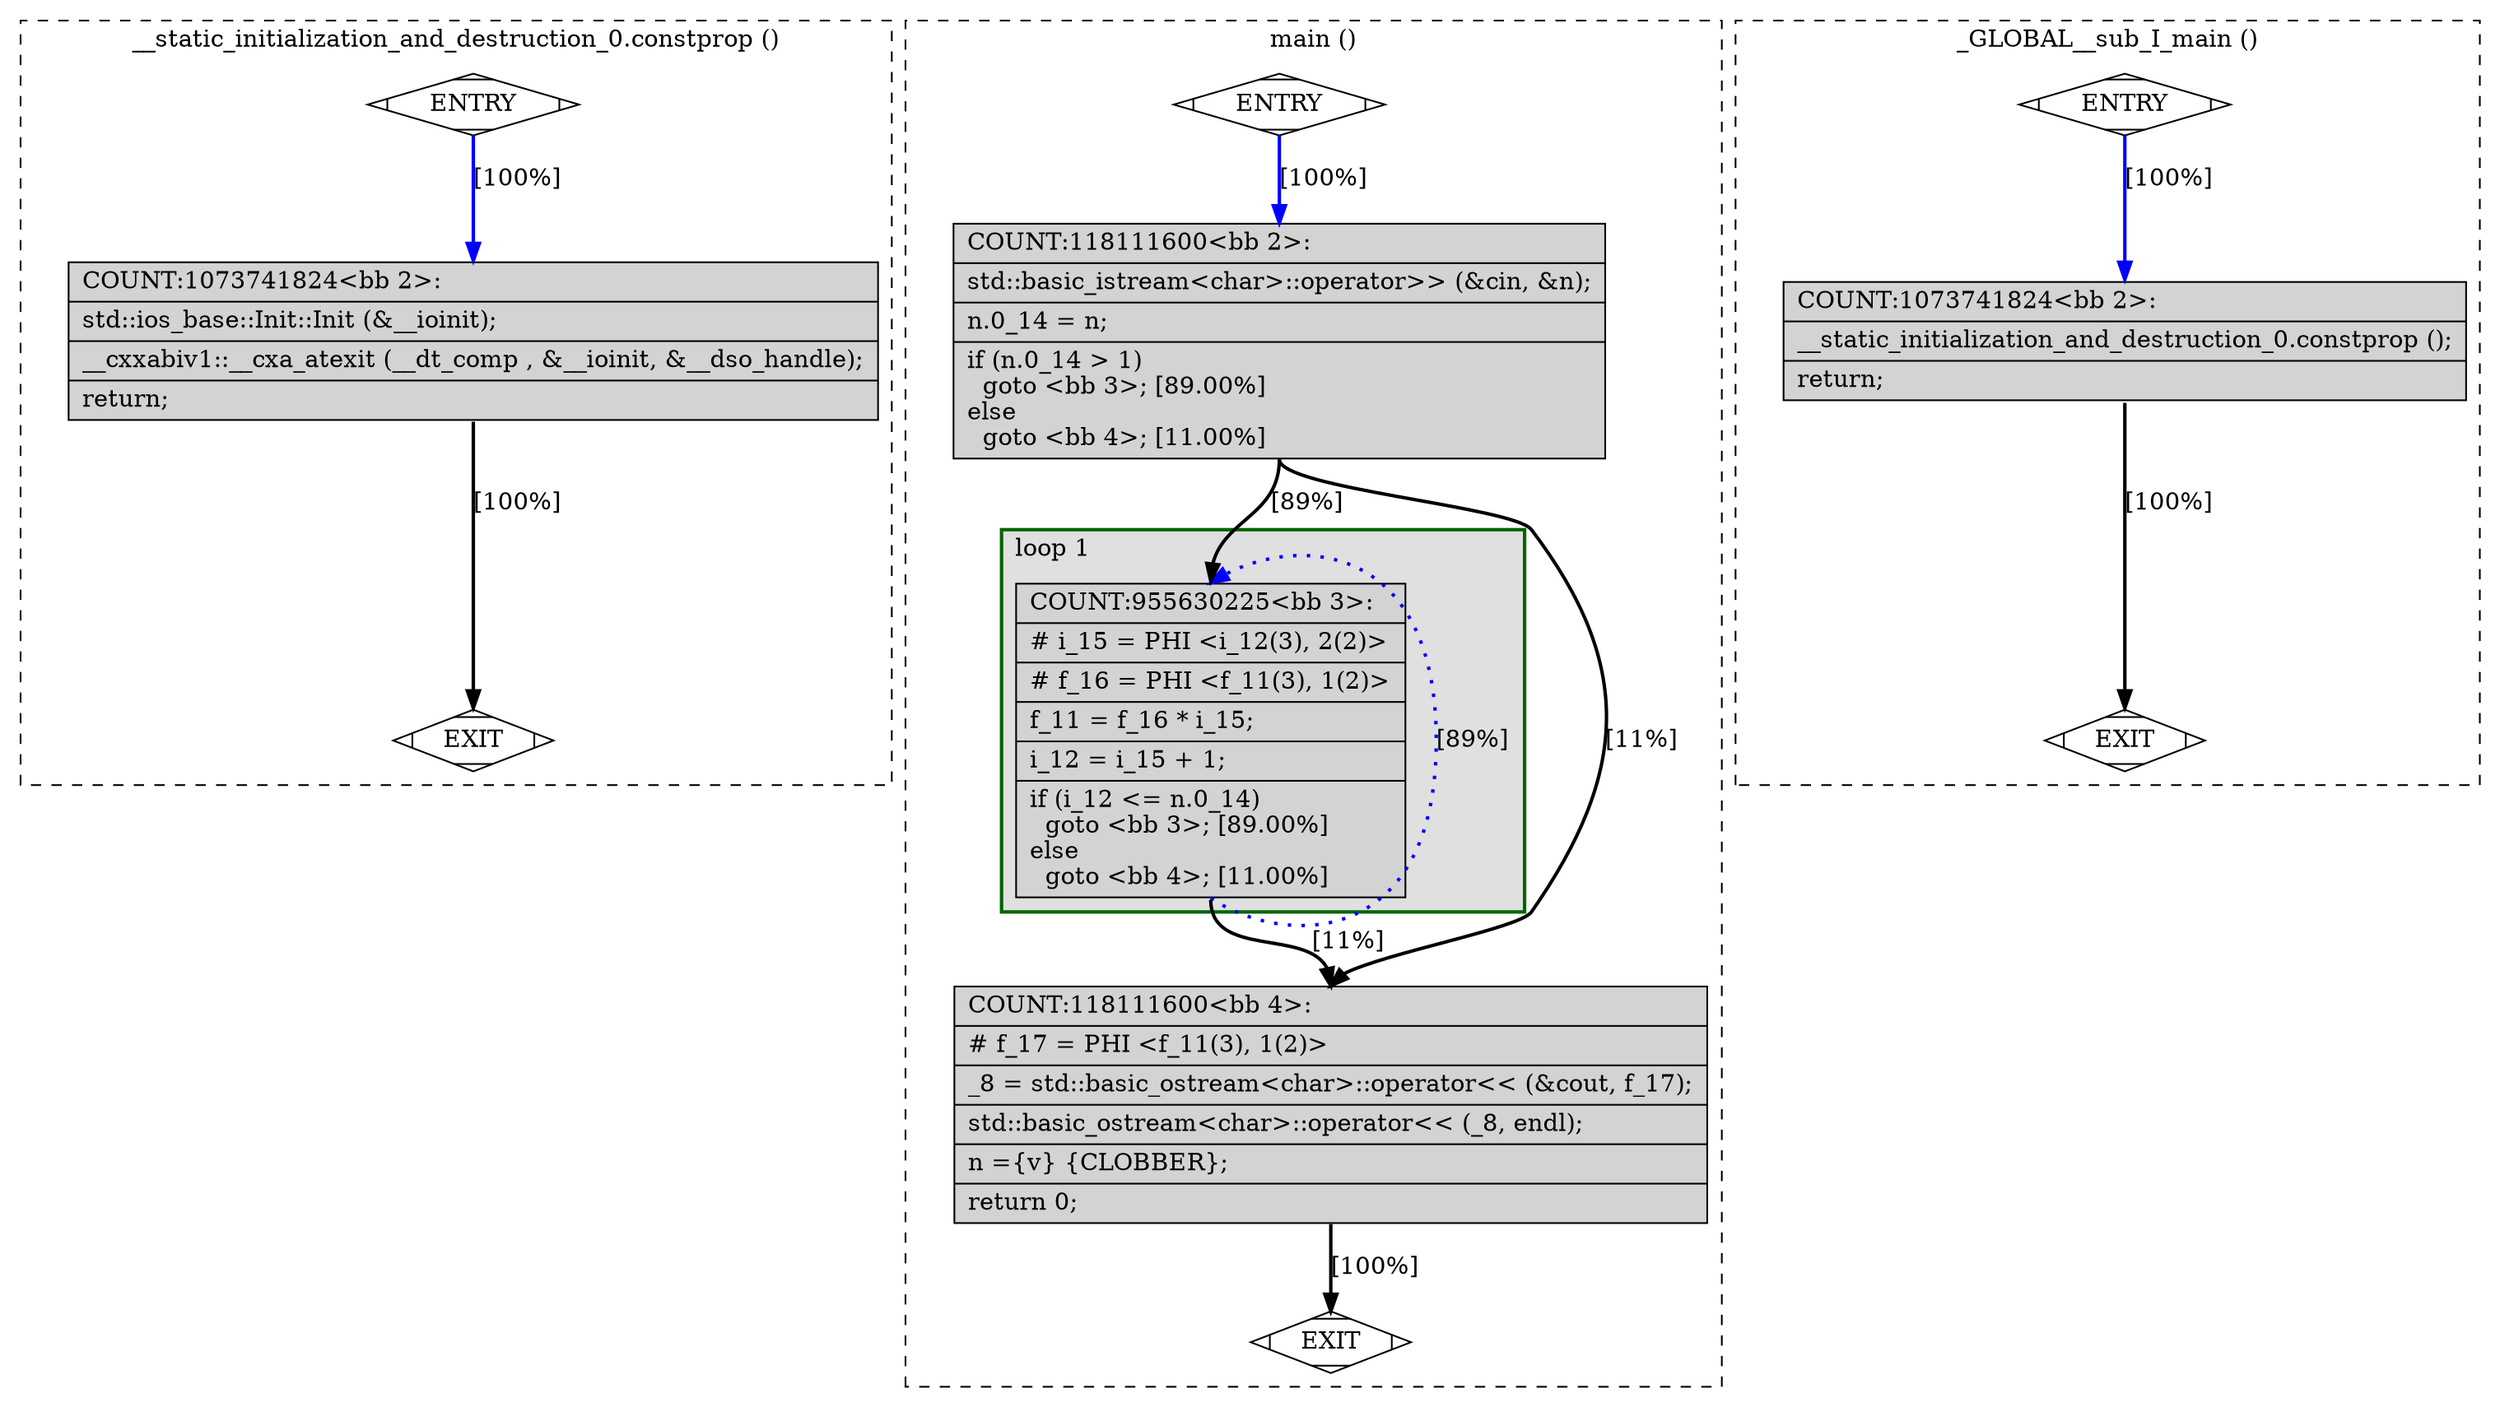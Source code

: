 digraph "a-mul.cpp.126t.isolate-paths" {
overlap=false;
subgraph "cluster___static_initialization_and_destruction_0.constprop" {
	style="dashed";
	color="black";
	label="__static_initialization_and_destruction_0.constprop ()";
	fn_2278_basic_block_0 [shape=Mdiamond,style=filled,fillcolor=white,label="ENTRY"];

	fn_2278_basic_block_1 [shape=Mdiamond,style=filled,fillcolor=white,label="EXIT"];

	fn_2278_basic_block_2 [shape=record,style=filled,fillcolor=lightgrey,label="{COUNT:1073741824\<bb\ 2\>:\l\
|std::ios_base::Init::Init\ (&__ioinit);\l\
|__cxxabiv1::__cxa_atexit\ (__dt_comp\ ,\ &__ioinit,\ &__dso_handle);\l\
|return;\l\
}"];

	fn_2278_basic_block_0:s -> fn_2278_basic_block_2:n [style="solid,bold",color=blue,weight=100,constraint=true,label="[100%]"];
	fn_2278_basic_block_2:s -> fn_2278_basic_block_1:n [style="solid,bold",color=black,weight=10,constraint=true,label="[100%]"];
	fn_2278_basic_block_0:s -> fn_2278_basic_block_1:n [style="invis",constraint=true];
}
subgraph "cluster_main" {
	style="dashed";
	color="black";
	label="main ()";
	subgraph cluster_1776_1 {
	style="filled";
	color="darkgreen";
	fillcolor="grey88";
	label="loop 1";
	labeljust=l;
	penwidth=2;
	fn_1776_basic_block_3 [shape=record,style=filled,fillcolor=lightgrey,label="{COUNT:955630225\<bb\ 3\>:\l\
|#\ i_15\ =\ PHI\ \<i_12(3),\ 2(2)\>\l\
|#\ f_16\ =\ PHI\ \<f_11(3),\ 1(2)\>\l\
|f_11\ =\ f_16\ *\ i_15;\l\
|i_12\ =\ i_15\ +\ 1;\l\
|if\ (i_12\ \<=\ n.0_14)\l\
\ \ goto\ \<bb\ 3\>;\ [89.00%]\l\
else\l\
\ \ goto\ \<bb\ 4\>;\ [11.00%]\l\
}"];

	}
	fn_1776_basic_block_0 [shape=Mdiamond,style=filled,fillcolor=white,label="ENTRY"];

	fn_1776_basic_block_1 [shape=Mdiamond,style=filled,fillcolor=white,label="EXIT"];

	fn_1776_basic_block_2 [shape=record,style=filled,fillcolor=lightgrey,label="{COUNT:118111600\<bb\ 2\>:\l\
|std::basic_istream\<char\>::operator\>\>\ (&cin,\ &n);\l\
|n.0_14\ =\ n;\l\
|if\ (n.0_14\ \>\ 1)\l\
\ \ goto\ \<bb\ 3\>;\ [89.00%]\l\
else\l\
\ \ goto\ \<bb\ 4\>;\ [11.00%]\l\
}"];

	fn_1776_basic_block_4 [shape=record,style=filled,fillcolor=lightgrey,label="{COUNT:118111600\<bb\ 4\>:\l\
|#\ f_17\ =\ PHI\ \<f_11(3),\ 1(2)\>\l\
|_8\ =\ std::basic_ostream\<char\>::operator\<\<\ (&cout,\ f_17);\l\
|std::basic_ostream\<char\>::operator\<\<\ (_8,\ endl);\l\
|n\ =\{v\}\ \{CLOBBER\};\l\
|return\ 0;\l\
}"];

	fn_1776_basic_block_0:s -> fn_1776_basic_block_2:n [style="solid,bold",color=blue,weight=100,constraint=true,label="[100%]"];
	fn_1776_basic_block_2:s -> fn_1776_basic_block_3:n [style="solid,bold",color=black,weight=10,constraint=true,label="[89%]"];
	fn_1776_basic_block_2:s -> fn_1776_basic_block_4:n [style="solid,bold",color=black,weight=10,constraint=true,label="[11%]"];
	fn_1776_basic_block_3:s -> fn_1776_basic_block_3:n [style="dotted,bold",color=blue,weight=10,constraint=false,label="[89%]"];
	fn_1776_basic_block_3:s -> fn_1776_basic_block_4:n [style="solid,bold",color=black,weight=10,constraint=true,label="[11%]"];
	fn_1776_basic_block_4:s -> fn_1776_basic_block_1:n [style="solid,bold",color=black,weight=10,constraint=true,label="[100%]"];
	fn_1776_basic_block_0:s -> fn_1776_basic_block_1:n [style="invis",constraint=true];
}
subgraph "cluster__GLOBAL__sub_I_main" {
	style="dashed";
	color="black";
	label="_GLOBAL__sub_I_main ()";
	fn_2277_basic_block_0 [shape=Mdiamond,style=filled,fillcolor=white,label="ENTRY"];

	fn_2277_basic_block_1 [shape=Mdiamond,style=filled,fillcolor=white,label="EXIT"];

	fn_2277_basic_block_2 [shape=record,style=filled,fillcolor=lightgrey,label="{COUNT:1073741824\<bb\ 2\>:\l\
|__static_initialization_and_destruction_0.constprop\ ();\l\
|return;\l\
}"];

	fn_2277_basic_block_0:s -> fn_2277_basic_block_2:n [style="solid,bold",color=blue,weight=100,constraint=true,label="[100%]"];
	fn_2277_basic_block_2:s -> fn_2277_basic_block_1:n [style="solid,bold",color=black,weight=10,constraint=true,label="[100%]"];
	fn_2277_basic_block_0:s -> fn_2277_basic_block_1:n [style="invis",constraint=true];
}
}
